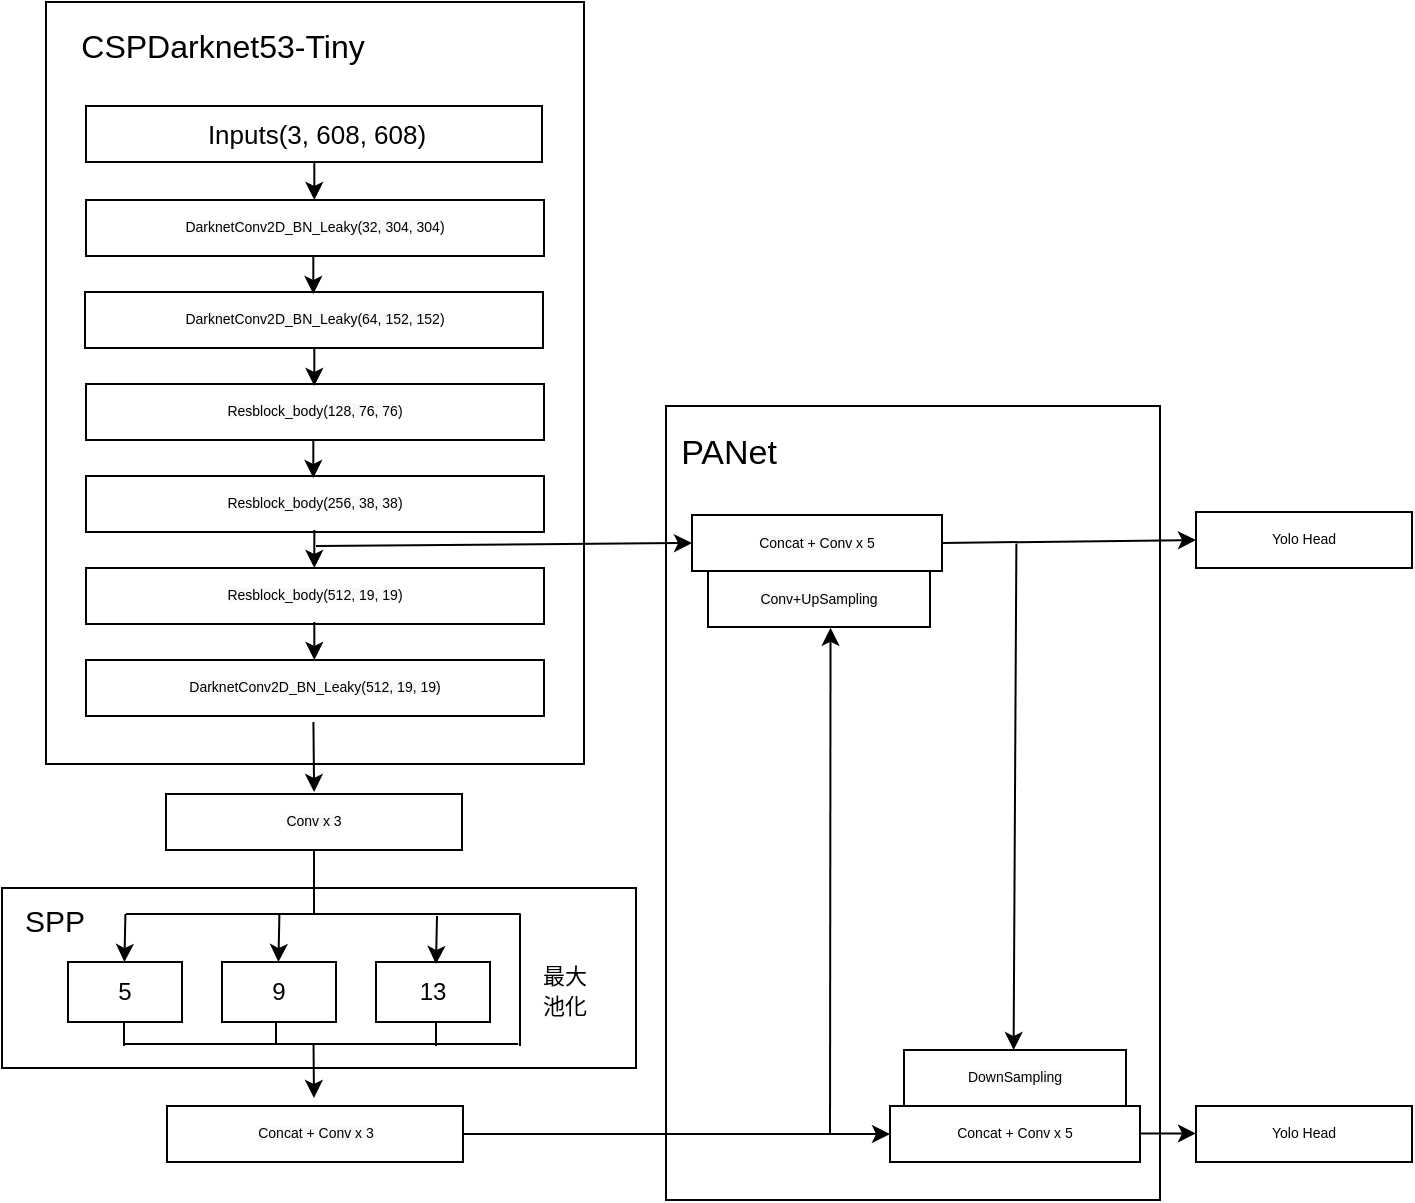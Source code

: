 <mxfile version="14.2.9" type="github">
  <diagram id="cRLO50lA3OWglE_8R_6-" name="Page-1">
    <mxGraphModel dx="1594" dy="911" grid="0" gridSize="10" guides="1" tooltips="1" connect="1" arrows="1" fold="1" page="1" pageScale="1" pageWidth="827" pageHeight="1169" math="0" shadow="0">
      <root>
        <mxCell id="0" />
        <mxCell id="1" parent="0" />
        <mxCell id="IJ-YJMvuUSulistW9r8D-25" value="" style="rounded=0;whiteSpace=wrap;html=1;strokeWidth=1;fontSize=7;" parent="1" vertex="1">
          <mxGeometry x="350" y="301" width="247" height="397" as="geometry" />
        </mxCell>
        <mxCell id="IJ-YJMvuUSulistW9r8D-26" value="" style="rounded=0;whiteSpace=wrap;html=1;" parent="1" vertex="1">
          <mxGeometry x="40" y="99" width="269" height="381" as="geometry" />
        </mxCell>
        <mxCell id="IJ-YJMvuUSulistW9r8D-27" value="CSPDarknet53-Tiny" style="text;html=1;resizable=0;autosize=1;align=center;verticalAlign=middle;points=[];rounded=0;strokeWidth=5;perimeterSpacing=6;fontStyle=0;fontSize=16;" parent="1" vertex="1">
          <mxGeometry x="51" y="109" width="154" height="23" as="geometry" />
        </mxCell>
        <mxCell id="IJ-YJMvuUSulistW9r8D-28" value="" style="rounded=0;whiteSpace=wrap;html=1;strokeWidth=1;fontSize=16;" parent="1" vertex="1">
          <mxGeometry x="60" y="151" width="228" height="28" as="geometry" />
        </mxCell>
        <mxCell id="IJ-YJMvuUSulistW9r8D-29" value="&lt;font style=&quot;font-size: 13px;&quot;&gt;Inputs(3, 608, 608)&lt;/font&gt;" style="text;html=1;resizable=0;autosize=1;align=center;verticalAlign=middle;points=[];fillColor=none;strokeColor=none;rounded=0;fontSize=13;" parent="1" vertex="1">
          <mxGeometry x="114" y="155" width="121" height="20" as="geometry" />
        </mxCell>
        <mxCell id="IJ-YJMvuUSulistW9r8D-30" value="&lt;span style=&quot;color: rgb(0, 0, 0); font-family: helvetica; font-style: normal; font-weight: 400; letter-spacing: normal; text-align: center; text-indent: 0px; text-transform: none; word-spacing: 0px; background-color: rgb(248, 249, 250); display: inline; float: none; font-size: 7px;&quot;&gt;&lt;font style=&quot;font-size: 7px;&quot;&gt;DarknetConv2D_BN_Leaky(32, 304, 304)&lt;/font&gt;&lt;/span&gt;" style="rounded=0;whiteSpace=wrap;html=1;strokeWidth=1;fontSize=7;" parent="1" vertex="1">
          <mxGeometry x="60" y="198" width="229" height="28" as="geometry" />
        </mxCell>
        <mxCell id="IJ-YJMvuUSulistW9r8D-31" value="&lt;span style=&quot;color: rgb(0 , 0 , 0) ; font-family: &amp;#34;helvetica&amp;#34; ; font-style: normal ; font-weight: 400 ; letter-spacing: normal ; text-align: center ; text-indent: 0px ; text-transform: none ; word-spacing: 0px ; background-color: rgb(248 , 249 , 250) ; display: inline ; float: none ; font-size: 7px&quot;&gt;&lt;font style=&quot;font-size: 7px&quot;&gt;DarknetConv2D_BN_Leaky(64, 152, 152)&lt;/font&gt;&lt;/span&gt;" style="rounded=0;whiteSpace=wrap;html=1;strokeWidth=1;fontSize=7;" parent="1" vertex="1">
          <mxGeometry x="59.5" y="244" width="229" height="28" as="geometry" />
        </mxCell>
        <mxCell id="IJ-YJMvuUSulistW9r8D-33" value="" style="endArrow=classic;html=1;fontSize=7;" parent="1" edge="1">
          <mxGeometry width="50" height="50" relative="1" as="geometry">
            <mxPoint x="174.16" y="179.0" as="sourcePoint" />
            <mxPoint x="174.16" y="198" as="targetPoint" />
          </mxGeometry>
        </mxCell>
        <mxCell id="IJ-YJMvuUSulistW9r8D-34" value="" style="endArrow=classic;html=1;fontSize=7;" parent="1" edge="1">
          <mxGeometry width="50" height="50" relative="1" as="geometry">
            <mxPoint x="173.66" y="226" as="sourcePoint" />
            <mxPoint x="173.66" y="245" as="targetPoint" />
          </mxGeometry>
        </mxCell>
        <mxCell id="IJ-YJMvuUSulistW9r8D-35" value="&lt;span style=&quot;color: rgb(0 , 0 , 0) ; font-family: &amp;#34;helvetica&amp;#34; ; font-style: normal ; font-weight: 400 ; letter-spacing: normal ; text-align: center ; text-indent: 0px ; text-transform: none ; word-spacing: 0px ; background-color: rgb(248 , 249 , 250) ; display: inline ; float: none ; font-size: 7px&quot;&gt;&lt;font style=&quot;font-size: 7px&quot;&gt;Resblock_body(128, 76, 76)&lt;/font&gt;&lt;/span&gt;" style="rounded=0;whiteSpace=wrap;html=1;strokeWidth=1;fontSize=7;" parent="1" vertex="1">
          <mxGeometry x="60" y="290" width="229" height="28" as="geometry" />
        </mxCell>
        <mxCell id="IJ-YJMvuUSulistW9r8D-36" value="" style="endArrow=classic;html=1;fontSize=7;" parent="1" edge="1">
          <mxGeometry width="50" height="50" relative="1" as="geometry">
            <mxPoint x="174.16" y="272" as="sourcePoint" />
            <mxPoint x="174.16" y="291" as="targetPoint" />
          </mxGeometry>
        </mxCell>
        <mxCell id="IJ-YJMvuUSulistW9r8D-37" value="&lt;span style=&quot;color: rgb(0 , 0 , 0) ; font-family: &amp;#34;helvetica&amp;#34; ; font-style: normal ; font-weight: 400 ; letter-spacing: normal ; text-align: center ; text-indent: 0px ; text-transform: none ; word-spacing: 0px ; background-color: rgb(248 , 249 , 250) ; display: inline ; float: none ; font-size: 7px&quot;&gt;&lt;font style=&quot;font-size: 7px&quot;&gt;Resblock_body(256, 38, 38)&lt;/font&gt;&lt;/span&gt;" style="rounded=0;whiteSpace=wrap;html=1;strokeWidth=1;fontSize=7;" parent="1" vertex="1">
          <mxGeometry x="60" y="336" width="229" height="28" as="geometry" />
        </mxCell>
        <mxCell id="IJ-YJMvuUSulistW9r8D-38" value="&lt;span style=&quot;color: rgb(0 , 0 , 0) ; font-family: &amp;#34;helvetica&amp;#34; ; font-style: normal ; font-weight: 400 ; letter-spacing: normal ; text-align: center ; text-indent: 0px ; text-transform: none ; word-spacing: 0px ; background-color: rgb(248 , 249 , 250) ; display: inline ; float: none ; font-size: 7px&quot;&gt;&lt;font style=&quot;font-size: 7px&quot;&gt;Resblock_body(512, 19, 19)&lt;/font&gt;&lt;/span&gt;" style="rounded=0;whiteSpace=wrap;html=1;strokeWidth=1;fontSize=7;" parent="1" vertex="1">
          <mxGeometry x="60" y="382" width="229" height="28" as="geometry" />
        </mxCell>
        <mxCell id="IJ-YJMvuUSulistW9r8D-39" value="" style="endArrow=classic;html=1;fontSize=7;" parent="1" edge="1">
          <mxGeometry width="50" height="50" relative="1" as="geometry">
            <mxPoint x="173.66" y="318.0" as="sourcePoint" />
            <mxPoint x="173.66" y="337" as="targetPoint" />
          </mxGeometry>
        </mxCell>
        <mxCell id="IJ-YJMvuUSulistW9r8D-40" value="" style="endArrow=classic;html=1;fontSize=7;" parent="1" edge="1">
          <mxGeometry width="50" height="50" relative="1" as="geometry">
            <mxPoint x="174.16" y="363.0" as="sourcePoint" />
            <mxPoint x="174.16" y="382" as="targetPoint" />
          </mxGeometry>
        </mxCell>
        <mxCell id="IJ-YJMvuUSulistW9r8D-41" value="&lt;span style=&quot;color: rgb(0 , 0 , 0) ; font-family: &amp;#34;helvetica&amp;#34; ; font-style: normal ; font-weight: 400 ; letter-spacing: normal ; text-align: center ; text-indent: 0px ; text-transform: none ; word-spacing: 0px ; background-color: rgb(248 , 249 , 250) ; display: inline ; float: none ; font-size: 7px&quot;&gt;&lt;font style=&quot;font-size: 7px&quot;&gt;DarknetConv2D_BN_Leaky(512, 19, 19)&lt;/font&gt;&lt;/span&gt;" style="rounded=0;whiteSpace=wrap;html=1;strokeWidth=1;fontSize=7;" parent="1" vertex="1">
          <mxGeometry x="60" y="428" width="229" height="28" as="geometry" />
        </mxCell>
        <mxCell id="IJ-YJMvuUSulistW9r8D-42" value="" style="endArrow=classic;html=1;fontSize=7;" parent="1" edge="1">
          <mxGeometry width="50" height="50" relative="1" as="geometry">
            <mxPoint x="174.16" y="409.0" as="sourcePoint" />
            <mxPoint x="174.16" y="428" as="targetPoint" />
          </mxGeometry>
        </mxCell>
        <mxCell id="IJ-YJMvuUSulistW9r8D-44" value="&lt;font face=&quot;helvetica&quot;&gt;Concat + Conv x 5&lt;/font&gt;" style="rounded=0;whiteSpace=wrap;html=1;strokeWidth=1;fontSize=7;" parent="1" vertex="1">
          <mxGeometry x="462" y="651" width="125" height="28" as="geometry" />
        </mxCell>
        <mxCell id="IJ-YJMvuUSulistW9r8D-49" value="" style="endArrow=classic;html=1;fontSize=7;entryX=0;entryY=0.5;entryDx=0;entryDy=0;exitX=1;exitY=0.5;exitDx=0;exitDy=0;" parent="1" target="IJ-YJMvuUSulistW9r8D-51" edge="1" source="uMming5JniBXM4hwDWzX-37">
          <mxGeometry width="50" height="50" relative="1" as="geometry">
            <mxPoint x="520" y="397" as="sourcePoint" />
            <mxPoint x="559" y="397" as="targetPoint" />
          </mxGeometry>
        </mxCell>
        <mxCell id="IJ-YJMvuUSulistW9r8D-51" value="&lt;font face=&quot;helvetica&quot;&gt;Yolo Head&lt;/font&gt;" style="rounded=0;whiteSpace=wrap;html=1;strokeWidth=1;fontSize=7;" parent="1" vertex="1">
          <mxGeometry x="615" y="354" width="108" height="28" as="geometry" />
        </mxCell>
        <mxCell id="IJ-YJMvuUSulistW9r8D-52" value="&lt;span style=&quot;font-family: &amp;#34;helvetica&amp;#34;&quot;&gt;Yolo Head&lt;/span&gt;" style="rounded=0;whiteSpace=wrap;html=1;strokeWidth=1;fontSize=7;" parent="1" vertex="1">
          <mxGeometry x="615" y="651" width="108" height="28" as="geometry" />
        </mxCell>
        <mxCell id="IJ-YJMvuUSulistW9r8D-53" value="&lt;font style=&quot;font-size: 17px&quot;&gt;PANet&lt;/font&gt;" style="text;html=1;resizable=0;autosize=1;align=center;verticalAlign=middle;points=[];fillColor=none;strokeColor=none;rounded=0;fontSize=7;" parent="1" vertex="1">
          <mxGeometry x="352" y="318" width="58" height="14" as="geometry" />
        </mxCell>
        <mxCell id="IJ-YJMvuUSulistW9r8D-54" value="" style="endArrow=classic;html=1;fontSize=7;entryX=0.552;entryY=1.014;entryDx=0;entryDy=0;entryPerimeter=0;" parent="1" edge="1" target="uMming5JniBXM4hwDWzX-36">
          <mxGeometry width="50" height="50" relative="1" as="geometry">
            <mxPoint x="432" y="665" as="sourcePoint" />
            <mxPoint x="442" y="429" as="targetPoint" />
          </mxGeometry>
        </mxCell>
        <mxCell id="uMming5JniBXM4hwDWzX-1" value="&lt;span style=&quot;color: rgb(0 , 0 , 0) ; font-family: &amp;#34;helvetica&amp;#34; ; font-style: normal ; font-weight: 400 ; letter-spacing: normal ; text-align: center ; text-indent: 0px ; text-transform: none ; word-spacing: 0px ; background-color: rgb(248 , 249 , 250) ; display: inline ; float: none ; font-size: 7px&quot;&gt;&lt;font style=&quot;font-size: 7px&quot;&gt;Conv x 3&lt;/font&gt;&lt;/span&gt;" style="rounded=0;whiteSpace=wrap;html=1;strokeWidth=1;fontSize=7;" vertex="1" parent="1">
          <mxGeometry x="100" y="495" width="148" height="28" as="geometry" />
        </mxCell>
        <mxCell id="uMming5JniBXM4hwDWzX-2" value="" style="endArrow=classic;html=1;fontSize=7;" edge="1" parent="1">
          <mxGeometry width="50" height="50" relative="1" as="geometry">
            <mxPoint x="173.71" y="459" as="sourcePoint" />
            <mxPoint x="174.05" y="494" as="targetPoint" />
          </mxGeometry>
        </mxCell>
        <mxCell id="uMming5JniBXM4hwDWzX-3" value="" style="rounded=0;whiteSpace=wrap;html=1;" vertex="1" parent="1">
          <mxGeometry x="18" y="542" width="317" height="90" as="geometry" />
        </mxCell>
        <mxCell id="uMming5JniBXM4hwDWzX-4" value="5" style="rounded=0;whiteSpace=wrap;html=1;" vertex="1" parent="1">
          <mxGeometry x="51" y="579" width="57" height="30" as="geometry" />
        </mxCell>
        <mxCell id="uMming5JniBXM4hwDWzX-8" value="9" style="rounded=0;whiteSpace=wrap;html=1;" vertex="1" parent="1">
          <mxGeometry x="128" y="579" width="57" height="30" as="geometry" />
        </mxCell>
        <mxCell id="uMming5JniBXM4hwDWzX-9" value="13" style="rounded=0;whiteSpace=wrap;html=1;" vertex="1" parent="1">
          <mxGeometry x="205" y="579" width="57" height="30" as="geometry" />
        </mxCell>
        <mxCell id="uMming5JniBXM4hwDWzX-12" value="" style="endArrow=classic;html=1;" edge="1" parent="1">
          <mxGeometry width="50" height="50" relative="1" as="geometry">
            <mxPoint x="79.71" y="555" as="sourcePoint" />
            <mxPoint x="79.21" y="579" as="targetPoint" />
          </mxGeometry>
        </mxCell>
        <mxCell id="uMming5JniBXM4hwDWzX-16" value="" style="endArrow=none;html=1;entryX=0.818;entryY=0.144;entryDx=0;entryDy=0;entryPerimeter=0;" edge="1" parent="1" target="uMming5JniBXM4hwDWzX-3">
          <mxGeometry width="50" height="50" relative="1" as="geometry">
            <mxPoint x="80" y="555" as="sourcePoint" />
            <mxPoint x="236" y="555" as="targetPoint" />
          </mxGeometry>
        </mxCell>
        <mxCell id="uMming5JniBXM4hwDWzX-17" value="" style="endArrow=classic;html=1;" edge="1" parent="1">
          <mxGeometry width="50" height="50" relative="1" as="geometry">
            <mxPoint x="235.5" y="556" as="sourcePoint" />
            <mxPoint x="235.0" y="580" as="targetPoint" />
          </mxGeometry>
        </mxCell>
        <mxCell id="uMming5JniBXM4hwDWzX-20" value="" style="endArrow=classic;html=1;" edge="1" parent="1">
          <mxGeometry width="50" height="50" relative="1" as="geometry">
            <mxPoint x="156.71" y="555" as="sourcePoint" />
            <mxPoint x="156.21" y="579" as="targetPoint" />
          </mxGeometry>
        </mxCell>
        <mxCell id="uMming5JniBXM4hwDWzX-21" value="" style="endArrow=none;html=1;" edge="1" parent="1">
          <mxGeometry width="50" height="50" relative="1" as="geometry">
            <mxPoint x="174" y="555" as="sourcePoint" />
            <mxPoint x="174" y="523" as="targetPoint" />
          </mxGeometry>
        </mxCell>
        <mxCell id="uMming5JniBXM4hwDWzX-23" value="" style="endArrow=none;html=1;entryX=0.818;entryY=0.144;entryDx=0;entryDy=0;entryPerimeter=0;" edge="1" parent="1">
          <mxGeometry width="50" height="50" relative="1" as="geometry">
            <mxPoint x="79" y="620" as="sourcePoint" />
            <mxPoint x="276.078" y="619.96" as="targetPoint" />
          </mxGeometry>
        </mxCell>
        <mxCell id="uMming5JniBXM4hwDWzX-24" value="" style="endArrow=none;html=1;" edge="1" parent="1">
          <mxGeometry width="50" height="50" relative="1" as="geometry">
            <mxPoint x="277" y="621" as="sourcePoint" />
            <mxPoint x="277" y="555" as="targetPoint" />
          </mxGeometry>
        </mxCell>
        <mxCell id="uMming5JniBXM4hwDWzX-25" value="" style="endArrow=none;html=1;" edge="1" parent="1">
          <mxGeometry width="50" height="50" relative="1" as="geometry">
            <mxPoint x="79" y="621" as="sourcePoint" />
            <mxPoint x="79" y="609" as="targetPoint" />
          </mxGeometry>
        </mxCell>
        <mxCell id="uMming5JniBXM4hwDWzX-26" value="" style="endArrow=classic;html=1;" edge="1" parent="1">
          <mxGeometry width="50" height="50" relative="1" as="geometry">
            <mxPoint x="173.76" y="620" as="sourcePoint" />
            <mxPoint x="174" y="647" as="targetPoint" />
          </mxGeometry>
        </mxCell>
        <mxCell id="uMming5JniBXM4hwDWzX-27" value="&lt;font style=&quot;font-size: 15px&quot;&gt;SPP&lt;/font&gt;" style="text;html=1;resizable=0;autosize=1;align=center;verticalAlign=middle;points=[];fillColor=none;strokeColor=none;rounded=0;" vertex="1" parent="1">
          <mxGeometry x="25" y="548" width="38" height="19" as="geometry" />
        </mxCell>
        <mxCell id="uMming5JniBXM4hwDWzX-28" value="" style="endArrow=none;html=1;" edge="1" parent="1">
          <mxGeometry width="50" height="50" relative="1" as="geometry">
            <mxPoint x="155" y="620" as="sourcePoint" />
            <mxPoint x="155" y="609" as="targetPoint" />
          </mxGeometry>
        </mxCell>
        <mxCell id="uMming5JniBXM4hwDWzX-29" value="" style="endArrow=none;html=1;" edge="1" parent="1">
          <mxGeometry width="50" height="50" relative="1" as="geometry">
            <mxPoint x="235" y="621" as="sourcePoint" />
            <mxPoint x="235" y="609" as="targetPoint" />
          </mxGeometry>
        </mxCell>
        <mxCell id="uMming5JniBXM4hwDWzX-30" value="&lt;font style=&quot;font-size: 11px&quot;&gt;最大&lt;br&gt;池化&lt;/font&gt;" style="text;html=1;resizable=0;autosize=1;align=center;verticalAlign=middle;points=[];fillColor=none;strokeColor=none;rounded=0;" vertex="1" parent="1">
          <mxGeometry x="282" y="577" width="34" height="32" as="geometry" />
        </mxCell>
        <mxCell id="uMming5JniBXM4hwDWzX-31" value="&lt;span style=&quot;color: rgb(0 , 0 , 0) ; font-family: &amp;#34;helvetica&amp;#34; ; font-style: normal ; font-weight: 400 ; letter-spacing: normal ; text-align: center ; text-indent: 0px ; text-transform: none ; word-spacing: 0px ; background-color: rgb(248 , 249 , 250) ; display: inline ; float: none ; font-size: 7px&quot;&gt;&lt;font style=&quot;font-size: 7px&quot;&gt;Concat + Conv x 3&lt;/font&gt;&lt;/span&gt;" style="rounded=0;whiteSpace=wrap;html=1;strokeWidth=1;fontSize=7;" vertex="1" parent="1">
          <mxGeometry x="100.5" y="651" width="148" height="28" as="geometry" />
        </mxCell>
        <mxCell id="uMming5JniBXM4hwDWzX-34" value="" style="endArrow=classic;html=1;" edge="1" parent="1" target="IJ-YJMvuUSulistW9r8D-44">
          <mxGeometry width="50" height="50" relative="1" as="geometry">
            <mxPoint x="248.5" y="665" as="sourcePoint" />
            <mxPoint x="298.5" y="615" as="targetPoint" />
          </mxGeometry>
        </mxCell>
        <mxCell id="uMming5JniBXM4hwDWzX-35" value="" style="endArrow=classic;html=1;entryX=0;entryY=0.5;entryDx=0;entryDy=0;" edge="1" parent="1" target="uMming5JniBXM4hwDWzX-37">
          <mxGeometry width="50" height="50" relative="1" as="geometry">
            <mxPoint x="175" y="371" as="sourcePoint" />
            <mxPoint x="373" y="370.5" as="targetPoint" />
          </mxGeometry>
        </mxCell>
        <mxCell id="uMming5JniBXM4hwDWzX-36" value="&lt;span style=&quot;color: rgb(0 , 0 , 0) ; font-family: &amp;#34;helvetica&amp;#34; ; font-style: normal ; font-weight: 400 ; letter-spacing: normal ; text-align: center ; text-indent: 0px ; text-transform: none ; word-spacing: 0px ; background-color: rgb(248 , 249 , 250) ; display: inline ; float: none ; font-size: 7px&quot;&gt;&lt;font style=&quot;font-size: 7px&quot;&gt;Conv+UpSampling&lt;/font&gt;&lt;/span&gt;" style="rounded=0;whiteSpace=wrap;html=1;strokeWidth=1;fontSize=7;" vertex="1" parent="1">
          <mxGeometry x="371" y="383.5" width="111" height="28" as="geometry" />
        </mxCell>
        <mxCell id="uMming5JniBXM4hwDWzX-37" value="&lt;span style=&quot;color: rgb(0 , 0 , 0) ; font-family: &amp;#34;helvetica&amp;#34; ; font-style: normal ; font-weight: 400 ; letter-spacing: normal ; text-align: center ; text-indent: 0px ; text-transform: none ; word-spacing: 0px ; background-color: rgb(248 , 249 , 250) ; display: inline ; float: none ; font-size: 7px&quot;&gt;&lt;font style=&quot;font-size: 7px&quot;&gt;Concat + Conv x 5&lt;/font&gt;&lt;/span&gt;" style="rounded=0;whiteSpace=wrap;html=1;strokeWidth=1;fontSize=7;" vertex="1" parent="1">
          <mxGeometry x="363" y="355.5" width="125" height="28" as="geometry" />
        </mxCell>
        <mxCell id="uMming5JniBXM4hwDWzX-38" value="&lt;span style=&quot;color: rgb(0 , 0 , 0) ; font-family: &amp;#34;helvetica&amp;#34; ; font-style: normal ; font-weight: 400 ; letter-spacing: normal ; text-align: center ; text-indent: 0px ; text-transform: none ; word-spacing: 0px ; background-color: rgb(248 , 249 , 250) ; display: inline ; float: none ; font-size: 7px&quot;&gt;&lt;font style=&quot;font-size: 7px&quot;&gt;DownSampling&lt;/font&gt;&lt;/span&gt;" style="rounded=0;whiteSpace=wrap;html=1;strokeWidth=1;fontSize=7;" vertex="1" parent="1">
          <mxGeometry x="469" y="623" width="111" height="28" as="geometry" />
        </mxCell>
        <mxCell id="uMming5JniBXM4hwDWzX-39" value="" style="endArrow=classic;html=1;entryX=0.447;entryY=0.009;entryDx=0;entryDy=0;entryPerimeter=0;" edge="1" parent="1">
          <mxGeometry width="50" height="50" relative="1" as="geometry">
            <mxPoint x="525.19" y="369.75" as="sourcePoint" />
            <mxPoint x="523.807" y="623.002" as="targetPoint" />
          </mxGeometry>
        </mxCell>
        <mxCell id="uMming5JniBXM4hwDWzX-41" value="" style="endArrow=classic;html=1;" edge="1" parent="1">
          <mxGeometry width="50" height="50" relative="1" as="geometry">
            <mxPoint x="587" y="664.71" as="sourcePoint" />
            <mxPoint x="615" y="664.71" as="targetPoint" />
          </mxGeometry>
        </mxCell>
      </root>
    </mxGraphModel>
  </diagram>
</mxfile>
